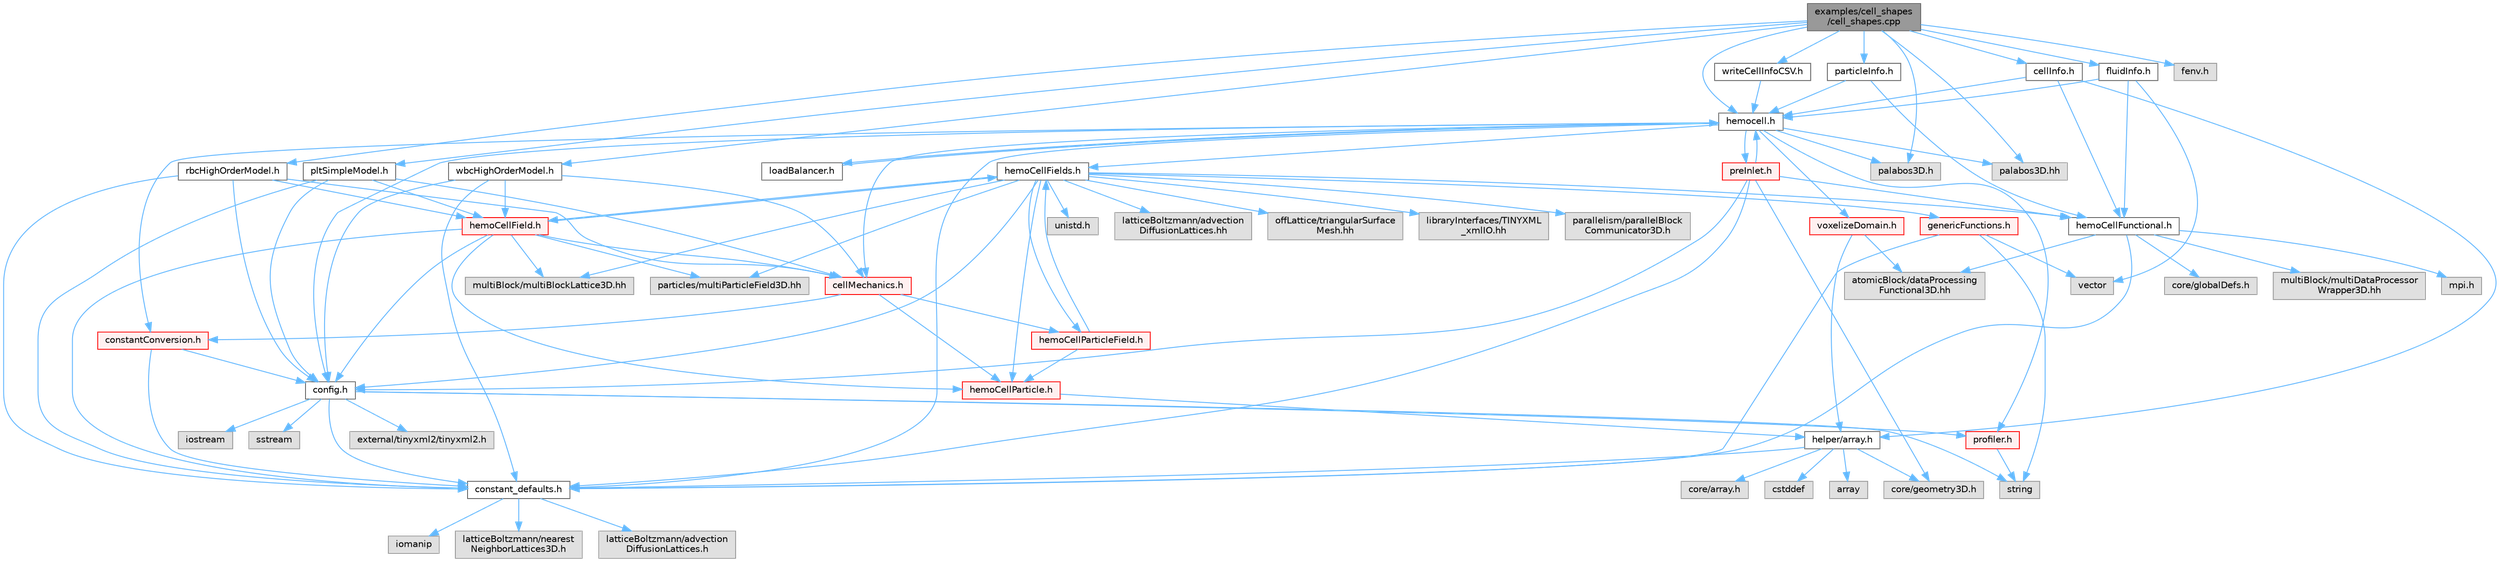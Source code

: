 digraph "examples/cell_shapes/cell_shapes.cpp"
{
 // LATEX_PDF_SIZE
  bgcolor="transparent";
  edge [fontname=Helvetica,fontsize=10,labelfontname=Helvetica,labelfontsize=10];
  node [fontname=Helvetica,fontsize=10,shape=box,height=0.2,width=0.4];
  Node1 [id="Node000001",label="examples/cell_shapes\l/cell_shapes.cpp",height=0.2,width=0.4,color="gray40", fillcolor="grey60", style="filled", fontcolor="black",tooltip=" "];
  Node1 -> Node2 [id="edge1_Node000001_Node000002",color="steelblue1",style="solid",tooltip=" "];
  Node2 [id="Node000002",label="cellInfo.h",height=0.2,width=0.4,color="grey40", fillcolor="white", style="filled",URL="$cellInfo_8h.html",tooltip=" "];
  Node2 -> Node3 [id="edge2_Node000002_Node000003",color="steelblue1",style="solid",tooltip=" "];
  Node3 [id="Node000003",label="hemocell.h",height=0.2,width=0.4,color="grey40", fillcolor="white", style="filled",URL="$hemocell_8h.html",tooltip=" "];
  Node3 -> Node4 [id="edge3_Node000003_Node000004",color="steelblue1",style="solid",tooltip=" "];
  Node4 [id="Node000004",label="constant_defaults.h",height=0.2,width=0.4,color="grey40", fillcolor="white", style="filled",URL="$constant__defaults_8h.html",tooltip=" "];
  Node4 -> Node5 [id="edge4_Node000004_Node000005",color="steelblue1",style="solid",tooltip=" "];
  Node5 [id="Node000005",label="iomanip",height=0.2,width=0.4,color="grey60", fillcolor="#E0E0E0", style="filled",tooltip=" "];
  Node4 -> Node6 [id="edge5_Node000004_Node000006",color="steelblue1",style="solid",tooltip=" "];
  Node6 [id="Node000006",label="latticeBoltzmann/nearest\lNeighborLattices3D.h",height=0.2,width=0.4,color="grey60", fillcolor="#E0E0E0", style="filled",tooltip=" "];
  Node4 -> Node7 [id="edge6_Node000004_Node000007",color="steelblue1",style="solid",tooltip=" "];
  Node7 [id="Node000007",label="latticeBoltzmann/advection\lDiffusionLattices.h",height=0.2,width=0.4,color="grey60", fillcolor="#E0E0E0", style="filled",tooltip=" "];
  Node3 -> Node8 [id="edge7_Node000003_Node000008",color="steelblue1",style="solid",tooltip=" "];
  Node8 [id="Node000008",label="config.h",height=0.2,width=0.4,color="grey40", fillcolor="white", style="filled",URL="$config_8h.html",tooltip=" "];
  Node8 -> Node9 [id="edge8_Node000008_Node000009",color="steelblue1",style="solid",tooltip=" "];
  Node9 [id="Node000009",label="profiler.h",height=0.2,width=0.4,color="red", fillcolor="#FFF0F0", style="filled",URL="$profiler_8h.html",tooltip=" "];
  Node9 -> Node11 [id="edge9_Node000009_Node000011",color="steelblue1",style="solid",tooltip=" "];
  Node11 [id="Node000011",label="string",height=0.2,width=0.4,color="grey60", fillcolor="#E0E0E0", style="filled",tooltip=" "];
  Node8 -> Node16 [id="edge10_Node000008_Node000016",color="steelblue1",style="solid",tooltip=" "];
  Node16 [id="Node000016",label="external/tinyxml2/tinyxml2.h",height=0.2,width=0.4,color="grey60", fillcolor="#E0E0E0", style="filled",tooltip=" "];
  Node8 -> Node4 [id="edge11_Node000008_Node000004",color="steelblue1",style="solid",tooltip=" "];
  Node8 -> Node11 [id="edge12_Node000008_Node000011",color="steelblue1",style="solid",tooltip=" "];
  Node8 -> Node15 [id="edge13_Node000008_Node000015",color="steelblue1",style="solid",tooltip=" "];
  Node15 [id="Node000015",label="iostream",height=0.2,width=0.4,color="grey60", fillcolor="#E0E0E0", style="filled",tooltip=" "];
  Node8 -> Node17 [id="edge14_Node000008_Node000017",color="steelblue1",style="solid",tooltip=" "];
  Node17 [id="Node000017",label="sstream",height=0.2,width=0.4,color="grey60", fillcolor="#E0E0E0", style="filled",tooltip=" "];
  Node3 -> Node18 [id="edge15_Node000003_Node000018",color="steelblue1",style="solid",tooltip=" "];
  Node18 [id="Node000018",label="hemoCellFields.h",height=0.2,width=0.4,color="grey40", fillcolor="white", style="filled",URL="$hemoCellFields_8h.html",tooltip=" "];
  Node18 -> Node19 [id="edge16_Node000018_Node000019",color="steelblue1",style="solid",tooltip=" "];
  Node19 [id="Node000019",label="hemoCellParticleField.h",height=0.2,width=0.4,color="red", fillcolor="#FFF0F0", style="filled",URL="$hemoCellParticleField_8h.html",tooltip=" "];
  Node19 -> Node18 [id="edge17_Node000019_Node000018",color="steelblue1",style="solid",tooltip=" "];
  Node19 -> Node22 [id="edge18_Node000019_Node000022",color="steelblue1",style="solid",tooltip=" "];
  Node22 [id="Node000022",label="hemoCellParticle.h",height=0.2,width=0.4,color="red", fillcolor="#FFF0F0", style="filled",URL="$hemoCellParticle_8h.html",tooltip=" "];
  Node22 -> Node23 [id="edge19_Node000022_Node000023",color="steelblue1",style="solid",tooltip=" "];
  Node23 [id="Node000023",label="helper/array.h",height=0.2,width=0.4,color="grey40", fillcolor="white", style="filled",URL="$array_8h.html",tooltip=" "];
  Node23 -> Node24 [id="edge20_Node000023_Node000024",color="steelblue1",style="solid",tooltip=" "];
  Node24 [id="Node000024",label="cstddef",height=0.2,width=0.4,color="grey60", fillcolor="#E0E0E0", style="filled",tooltip=" "];
  Node23 -> Node25 [id="edge21_Node000023_Node000025",color="steelblue1",style="solid",tooltip=" "];
  Node25 [id="Node000025",label="array",height=0.2,width=0.4,color="grey60", fillcolor="#E0E0E0", style="filled",tooltip=" "];
  Node23 -> Node4 [id="edge22_Node000023_Node000004",color="steelblue1",style="solid",tooltip=" "];
  Node23 -> Node26 [id="edge23_Node000023_Node000026",color="steelblue1",style="solid",tooltip=" "];
  Node26 [id="Node000026",label="core/array.h",height=0.2,width=0.4,color="grey60", fillcolor="#E0E0E0", style="filled",tooltip=" "];
  Node23 -> Node27 [id="edge24_Node000023_Node000027",color="steelblue1",style="solid",tooltip=" "];
  Node27 [id="Node000027",label="core/geometry3D.h",height=0.2,width=0.4,color="grey60", fillcolor="#E0E0E0", style="filled",tooltip=" "];
  Node18 -> Node31 [id="edge25_Node000018_Node000031",color="steelblue1",style="solid",tooltip=" "];
  Node31 [id="Node000031",label="genericFunctions.h",height=0.2,width=0.4,color="red", fillcolor="#FFF0F0", style="filled",URL="$genericFunctions_8h.html",tooltip=" "];
  Node31 -> Node33 [id="edge26_Node000031_Node000033",color="steelblue1",style="solid",tooltip=" "];
  Node33 [id="Node000033",label="vector",height=0.2,width=0.4,color="grey60", fillcolor="#E0E0E0", style="filled",tooltip=" "];
  Node31 -> Node11 [id="edge27_Node000031_Node000011",color="steelblue1",style="solid",tooltip=" "];
  Node31 -> Node4 [id="edge28_Node000031_Node000004",color="steelblue1",style="solid",tooltip=" "];
  Node18 -> Node38 [id="edge29_Node000018_Node000038",color="steelblue1",style="solid",tooltip=" "];
  Node38 [id="Node000038",label="hemoCellFunctional.h",height=0.2,width=0.4,color="grey40", fillcolor="white", style="filled",URL="$hemoCellFunctional_8h.html",tooltip=" "];
  Node38 -> Node4 [id="edge30_Node000038_Node000004",color="steelblue1",style="solid",tooltip=" "];
  Node38 -> Node39 [id="edge31_Node000038_Node000039",color="steelblue1",style="solid",tooltip=" "];
  Node39 [id="Node000039",label="mpi.h",height=0.2,width=0.4,color="grey60", fillcolor="#E0E0E0", style="filled",tooltip=" "];
  Node38 -> Node40 [id="edge32_Node000038_Node000040",color="steelblue1",style="solid",tooltip=" "];
  Node40 [id="Node000040",label="atomicBlock/dataProcessing\lFunctional3D.hh",height=0.2,width=0.4,color="grey60", fillcolor="#E0E0E0", style="filled",tooltip=" "];
  Node38 -> Node41 [id="edge33_Node000038_Node000041",color="steelblue1",style="solid",tooltip=" "];
  Node41 [id="Node000041",label="core/globalDefs.h",height=0.2,width=0.4,color="grey60", fillcolor="#E0E0E0", style="filled",tooltip=" "];
  Node38 -> Node42 [id="edge34_Node000038_Node000042",color="steelblue1",style="solid",tooltip=" "];
  Node42 [id="Node000042",label="multiBlock/multiDataProcessor\lWrapper3D.hh",height=0.2,width=0.4,color="grey60", fillcolor="#E0E0E0", style="filled",tooltip=" "];
  Node18 -> Node43 [id="edge35_Node000018_Node000043",color="steelblue1",style="solid",tooltip=" "];
  Node43 [id="Node000043",label="hemoCellField.h",height=0.2,width=0.4,color="red", fillcolor="#FFF0F0", style="filled",URL="$hemoCellField_8h.html",tooltip=" "];
  Node43 -> Node8 [id="edge36_Node000043_Node000008",color="steelblue1",style="solid",tooltip=" "];
  Node43 -> Node4 [id="edge37_Node000043_Node000004",color="steelblue1",style="solid",tooltip=" "];
  Node43 -> Node44 [id="edge38_Node000043_Node000044",color="steelblue1",style="solid",tooltip=" "];
  Node44 [id="Node000044",label="cellMechanics.h",height=0.2,width=0.4,color="red", fillcolor="#FFF0F0", style="filled",URL="$cellMechanics_8h.html",tooltip=" "];
  Node44 -> Node19 [id="edge39_Node000044_Node000019",color="steelblue1",style="solid",tooltip=" "];
  Node44 -> Node22 [id="edge40_Node000044_Node000022",color="steelblue1",style="solid",tooltip=" "];
  Node44 -> Node51 [id="edge41_Node000044_Node000051",color="steelblue1",style="solid",tooltip=" "];
  Node51 [id="Node000051",label="constantConversion.h",height=0.2,width=0.4,color="red", fillcolor="#FFF0F0", style="filled",URL="$constantConversion_8h.html",tooltip=" "];
  Node51 -> Node8 [id="edge42_Node000051_Node000008",color="steelblue1",style="solid",tooltip=" "];
  Node51 -> Node4 [id="edge43_Node000051_Node000004",color="steelblue1",style="solid",tooltip=" "];
  Node43 -> Node18 [id="edge44_Node000043_Node000018",color="steelblue1",style="solid",tooltip=" "];
  Node43 -> Node22 [id="edge45_Node000043_Node000022",color="steelblue1",style="solid",tooltip=" "];
  Node43 -> Node52 [id="edge46_Node000043_Node000052",color="steelblue1",style="solid",tooltip=" "];
  Node52 [id="Node000052",label="multiBlock/multiBlockLattice3D.hh",height=0.2,width=0.4,color="grey60", fillcolor="#E0E0E0", style="filled",tooltip=" "];
  Node43 -> Node53 [id="edge47_Node000043_Node000053",color="steelblue1",style="solid",tooltip=" "];
  Node53 [id="Node000053",label="particles/multiParticleField3D.hh",height=0.2,width=0.4,color="grey60", fillcolor="#E0E0E0", style="filled",tooltip=" "];
  Node18 -> Node22 [id="edge48_Node000018_Node000022",color="steelblue1",style="solid",tooltip=" "];
  Node18 -> Node8 [id="edge49_Node000018_Node000008",color="steelblue1",style="solid",tooltip=" "];
  Node18 -> Node54 [id="edge50_Node000018_Node000054",color="steelblue1",style="solid",tooltip=" "];
  Node54 [id="Node000054",label="unistd.h",height=0.2,width=0.4,color="grey60", fillcolor="#E0E0E0", style="filled",tooltip=" "];
  Node18 -> Node55 [id="edge51_Node000018_Node000055",color="steelblue1",style="solid",tooltip=" "];
  Node55 [id="Node000055",label="latticeBoltzmann/advection\lDiffusionLattices.hh",height=0.2,width=0.4,color="grey60", fillcolor="#E0E0E0", style="filled",tooltip=" "];
  Node18 -> Node52 [id="edge52_Node000018_Node000052",color="steelblue1",style="solid",tooltip=" "];
  Node18 -> Node48 [id="edge53_Node000018_Node000048",color="steelblue1",style="solid",tooltip=" "];
  Node48 [id="Node000048",label="offLattice/triangularSurface\lMesh.hh",height=0.2,width=0.4,color="grey60", fillcolor="#E0E0E0", style="filled",tooltip=" "];
  Node18 -> Node56 [id="edge54_Node000018_Node000056",color="steelblue1",style="solid",tooltip=" "];
  Node56 [id="Node000056",label="libraryInterfaces/TINYXML\l_xmlIO.hh",height=0.2,width=0.4,color="grey60", fillcolor="#E0E0E0", style="filled",tooltip=" "];
  Node18 -> Node53 [id="edge55_Node000018_Node000053",color="steelblue1",style="solid",tooltip=" "];
  Node18 -> Node57 [id="edge56_Node000018_Node000057",color="steelblue1",style="solid",tooltip=" "];
  Node57 [id="Node000057",label="parallelism/parallelBlock\lCommunicator3D.h",height=0.2,width=0.4,color="grey60", fillcolor="#E0E0E0", style="filled",tooltip=" "];
  Node3 -> Node58 [id="edge57_Node000003_Node000058",color="steelblue1",style="solid",tooltip=" "];
  Node58 [id="Node000058",label="loadBalancer.h",height=0.2,width=0.4,color="grey40", fillcolor="white", style="filled",URL="$loadBalancer_8h.html",tooltip=" "];
  Node58 -> Node3 [id="edge58_Node000058_Node000003",color="steelblue1",style="solid",tooltip=" "];
  Node3 -> Node9 [id="edge59_Node000003_Node000009",color="steelblue1",style="solid",tooltip=" "];
  Node3 -> Node44 [id="edge60_Node000003_Node000044",color="steelblue1",style="solid",tooltip=" "];
  Node3 -> Node51 [id="edge61_Node000003_Node000051",color="steelblue1",style="solid",tooltip=" "];
  Node3 -> Node59 [id="edge62_Node000003_Node000059",color="steelblue1",style="solid",tooltip=" "];
  Node59 [id="Node000059",label="preInlet.h",height=0.2,width=0.4,color="red", fillcolor="#FFF0F0", style="filled",URL="$preInlet_8h.html",tooltip=" "];
  Node59 -> Node4 [id="edge63_Node000059_Node000004",color="steelblue1",style="solid",tooltip=" "];
  Node59 -> Node38 [id="edge64_Node000059_Node000038",color="steelblue1",style="solid",tooltip=" "];
  Node59 -> Node27 [id="edge65_Node000059_Node000027",color="steelblue1",style="solid",tooltip=" "];
  Node59 -> Node8 [id="edge66_Node000059_Node000008",color="steelblue1",style="solid",tooltip=" "];
  Node59 -> Node3 [id="edge67_Node000059_Node000003",color="steelblue1",style="solid",tooltip=" "];
  Node3 -> Node60 [id="edge68_Node000003_Node000060",color="steelblue1",style="solid",tooltip=" "];
  Node60 [id="Node000060",label="voxelizeDomain.h",height=0.2,width=0.4,color="red", fillcolor="#FFF0F0", style="filled",URL="$voxelizeDomain_8h.html",tooltip=" "];
  Node60 -> Node40 [id="edge69_Node000060_Node000040",color="steelblue1",style="solid",tooltip=" "];
  Node60 -> Node23 [id="edge70_Node000060_Node000023",color="steelblue1",style="solid",tooltip=" "];
  Node3 -> Node61 [id="edge71_Node000003_Node000061",color="steelblue1",style="solid",tooltip=" "];
  Node61 [id="Node000061",label="palabos3D.h",height=0.2,width=0.4,color="grey60", fillcolor="#E0E0E0", style="filled",tooltip=" "];
  Node3 -> Node62 [id="edge72_Node000003_Node000062",color="steelblue1",style="solid",tooltip=" "];
  Node62 [id="Node000062",label="palabos3D.hh",height=0.2,width=0.4,color="grey60", fillcolor="#E0E0E0", style="filled",tooltip=" "];
  Node2 -> Node38 [id="edge73_Node000002_Node000038",color="steelblue1",style="solid",tooltip=" "];
  Node2 -> Node23 [id="edge74_Node000002_Node000023",color="steelblue1",style="solid",tooltip=" "];
  Node1 -> Node63 [id="edge75_Node000001_Node000063",color="steelblue1",style="solid",tooltip=" "];
  Node63 [id="Node000063",label="fluidInfo.h",height=0.2,width=0.4,color="grey40", fillcolor="white", style="filled",URL="$fluidInfo_8h.html",tooltip=" "];
  Node63 -> Node3 [id="edge76_Node000063_Node000003",color="steelblue1",style="solid",tooltip=" "];
  Node63 -> Node38 [id="edge77_Node000063_Node000038",color="steelblue1",style="solid",tooltip=" "];
  Node63 -> Node33 [id="edge78_Node000063_Node000033",color="steelblue1",style="solid",tooltip=" "];
  Node1 -> Node3 [id="edge79_Node000001_Node000003",color="steelblue1",style="solid",tooltip=" "];
  Node1 -> Node64 [id="edge80_Node000001_Node000064",color="steelblue1",style="solid",tooltip=" "];
  Node64 [id="Node000064",label="particleInfo.h",height=0.2,width=0.4,color="grey40", fillcolor="white", style="filled",URL="$particleInfo_8h.html",tooltip=" "];
  Node64 -> Node3 [id="edge81_Node000064_Node000003",color="steelblue1",style="solid",tooltip=" "];
  Node64 -> Node38 [id="edge82_Node000064_Node000038",color="steelblue1",style="solid",tooltip=" "];
  Node1 -> Node65 [id="edge83_Node000001_Node000065",color="steelblue1",style="solid",tooltip=" "];
  Node65 [id="Node000065",label="pltSimpleModel.h",height=0.2,width=0.4,color="grey40", fillcolor="white", style="filled",URL="$pltSimpleModel_8h.html",tooltip=" "];
  Node65 -> Node8 [id="edge84_Node000065_Node000008",color="steelblue1",style="solid",tooltip=" "];
  Node65 -> Node44 [id="edge85_Node000065_Node000044",color="steelblue1",style="solid",tooltip=" "];
  Node65 -> Node4 [id="edge86_Node000065_Node000004",color="steelblue1",style="solid",tooltip=" "];
  Node65 -> Node43 [id="edge87_Node000065_Node000043",color="steelblue1",style="solid",tooltip=" "];
  Node1 -> Node66 [id="edge88_Node000001_Node000066",color="steelblue1",style="solid",tooltip=" "];
  Node66 [id="Node000066",label="rbcHighOrderModel.h",height=0.2,width=0.4,color="grey40", fillcolor="white", style="filled",URL="$rbcHighOrderModel_8h.html",tooltip=" "];
  Node66 -> Node8 [id="edge89_Node000066_Node000008",color="steelblue1",style="solid",tooltip=" "];
  Node66 -> Node44 [id="edge90_Node000066_Node000044",color="steelblue1",style="solid",tooltip=" "];
  Node66 -> Node43 [id="edge91_Node000066_Node000043",color="steelblue1",style="solid",tooltip=" "];
  Node66 -> Node4 [id="edge92_Node000066_Node000004",color="steelblue1",style="solid",tooltip=" "];
  Node1 -> Node67 [id="edge93_Node000001_Node000067",color="steelblue1",style="solid",tooltip=" "];
  Node67 [id="Node000067",label="wbcHighOrderModel.h",height=0.2,width=0.4,color="grey40", fillcolor="white", style="filled",URL="$wbcHighOrderModel_8h.html",tooltip=" "];
  Node67 -> Node8 [id="edge94_Node000067_Node000008",color="steelblue1",style="solid",tooltip=" "];
  Node67 -> Node44 [id="edge95_Node000067_Node000044",color="steelblue1",style="solid",tooltip=" "];
  Node67 -> Node43 [id="edge96_Node000067_Node000043",color="steelblue1",style="solid",tooltip=" "];
  Node67 -> Node4 [id="edge97_Node000067_Node000004",color="steelblue1",style="solid",tooltip=" "];
  Node1 -> Node68 [id="edge98_Node000001_Node000068",color="steelblue1",style="solid",tooltip=" "];
  Node68 [id="Node000068",label="writeCellInfoCSV.h",height=0.2,width=0.4,color="grey40", fillcolor="white", style="filled",URL="$writeCellInfoCSV_8h.html",tooltip=" "];
  Node68 -> Node3 [id="edge99_Node000068_Node000003",color="steelblue1",style="solid",tooltip=" "];
  Node1 -> Node69 [id="edge100_Node000001_Node000069",color="steelblue1",style="solid",tooltip=" "];
  Node69 [id="Node000069",label="fenv.h",height=0.2,width=0.4,color="grey60", fillcolor="#E0E0E0", style="filled",tooltip=" "];
  Node1 -> Node61 [id="edge101_Node000001_Node000061",color="steelblue1",style="solid",tooltip=" "];
  Node1 -> Node62 [id="edge102_Node000001_Node000062",color="steelblue1",style="solid",tooltip=" "];
}

